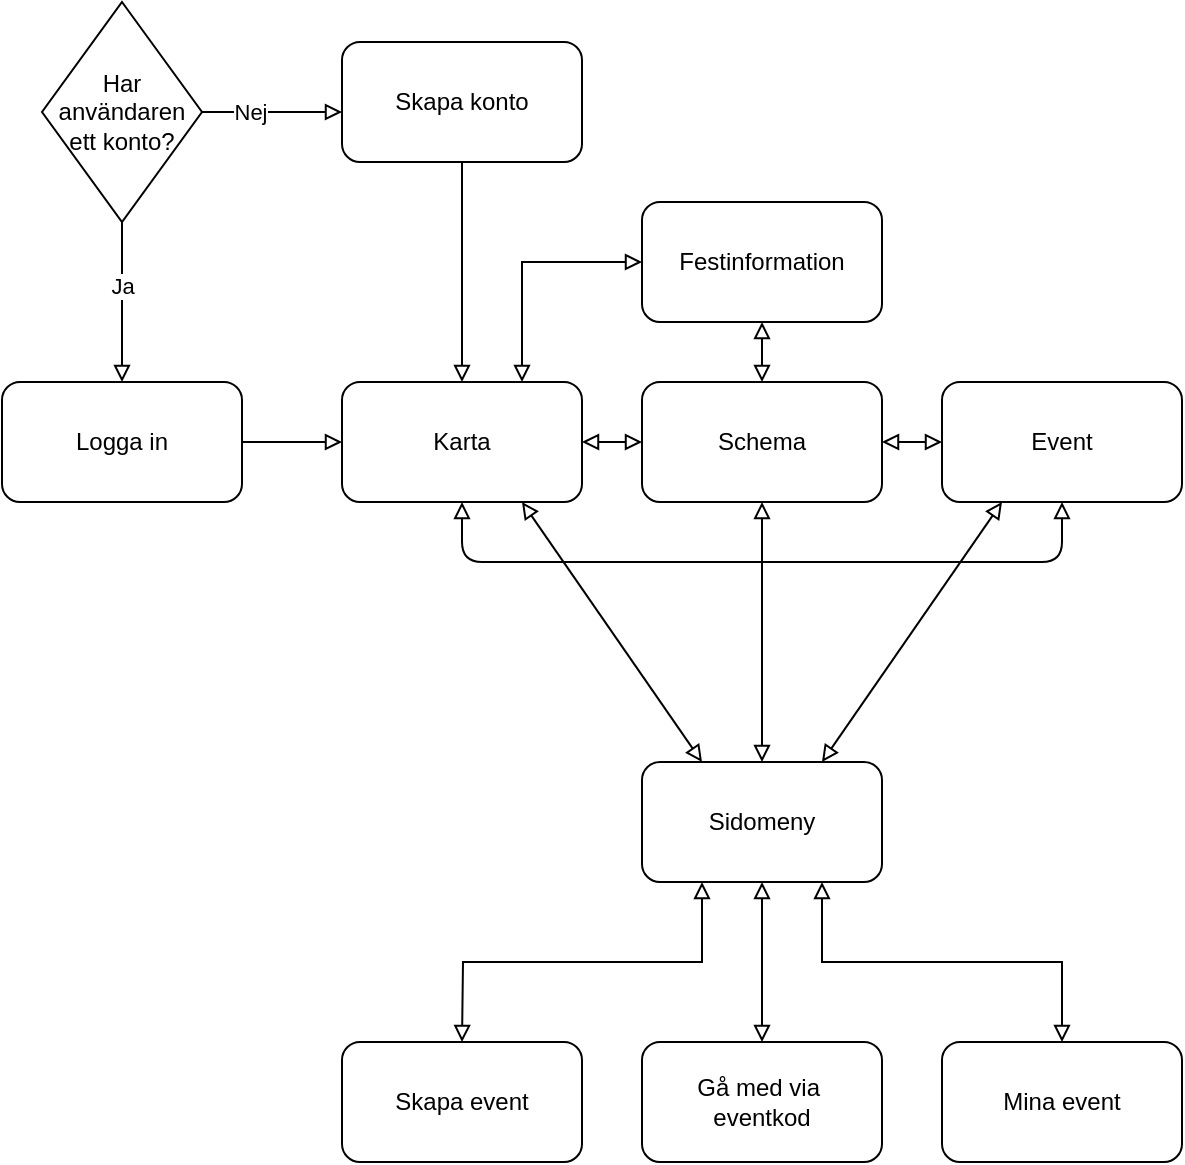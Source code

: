 <mxfile version="13.6.9" type="github">
  <diagram id="C5RBs43oDa-KdzZeNtuy" name="Page-1">
    <mxGraphModel dx="1395" dy="955" grid="1" gridSize="10" guides="1" tooltips="1" connect="1" arrows="1" fold="1" page="1" pageScale="1" pageWidth="827" pageHeight="1169" math="0" shadow="0">
      <root>
        <mxCell id="WIyWlLk6GJQsqaUBKTNV-0" />
        <mxCell id="WIyWlLk6GJQsqaUBKTNV-1" parent="WIyWlLk6GJQsqaUBKTNV-0" />
        <mxCell id="QBkIYWfYuDPcUVDytwzp-2" value="" style="edgeStyle=orthogonalEdgeStyle;rounded=0;orthogonalLoop=1;jettySize=auto;html=1;endArrow=block;endFill=0;" edge="1" parent="WIyWlLk6GJQsqaUBKTNV-1" source="QBkIYWfYuDPcUVDytwzp-0">
          <mxGeometry relative="1" as="geometry">
            <mxPoint x="180" y="75" as="targetPoint" />
          </mxGeometry>
        </mxCell>
        <mxCell id="QBkIYWfYuDPcUVDytwzp-3" value="Nej" style="edgeLabel;html=1;align=center;verticalAlign=middle;resizable=0;points=[];" vertex="1" connectable="0" parent="QBkIYWfYuDPcUVDytwzp-2">
          <mxGeometry x="-0.333" relative="1" as="geometry">
            <mxPoint as="offset" />
          </mxGeometry>
        </mxCell>
        <mxCell id="QBkIYWfYuDPcUVDytwzp-5" value="" style="edgeStyle=orthogonalEdgeStyle;rounded=0;orthogonalLoop=1;jettySize=auto;html=1;endArrow=block;endFill=0;" edge="1" parent="WIyWlLk6GJQsqaUBKTNV-1" source="QBkIYWfYuDPcUVDytwzp-0">
          <mxGeometry relative="1" as="geometry">
            <mxPoint x="70" y="210" as="targetPoint" />
          </mxGeometry>
        </mxCell>
        <mxCell id="QBkIYWfYuDPcUVDytwzp-6" value="Ja" style="edgeLabel;html=1;align=center;verticalAlign=middle;resizable=0;points=[];" vertex="1" connectable="0" parent="QBkIYWfYuDPcUVDytwzp-5">
          <mxGeometry x="-0.219" relative="1" as="geometry">
            <mxPoint as="offset" />
          </mxGeometry>
        </mxCell>
        <mxCell id="QBkIYWfYuDPcUVDytwzp-0" value="Har användaren &lt;br&gt;ett konto?" style="rhombus;whiteSpace=wrap;html=1;" vertex="1" parent="WIyWlLk6GJQsqaUBKTNV-1">
          <mxGeometry x="30" y="20" width="80" height="110" as="geometry" />
        </mxCell>
        <mxCell id="QBkIYWfYuDPcUVDytwzp-11" value="" style="edgeStyle=orthogonalEdgeStyle;rounded=0;orthogonalLoop=1;jettySize=auto;html=1;endArrow=block;endFill=0;" edge="1" parent="WIyWlLk6GJQsqaUBKTNV-1" source="QBkIYWfYuDPcUVDytwzp-7" target="QBkIYWfYuDPcUVDytwzp-9">
          <mxGeometry relative="1" as="geometry" />
        </mxCell>
        <mxCell id="QBkIYWfYuDPcUVDytwzp-7" value="Logga in" style="rounded=1;whiteSpace=wrap;html=1;" vertex="1" parent="WIyWlLk6GJQsqaUBKTNV-1">
          <mxGeometry x="10" y="210" width="120" height="60" as="geometry" />
        </mxCell>
        <mxCell id="QBkIYWfYuDPcUVDytwzp-10" value="" style="edgeStyle=orthogonalEdgeStyle;rounded=0;orthogonalLoop=1;jettySize=auto;html=1;endArrow=block;endFill=0;" edge="1" parent="WIyWlLk6GJQsqaUBKTNV-1" source="QBkIYWfYuDPcUVDytwzp-8" target="QBkIYWfYuDPcUVDytwzp-9">
          <mxGeometry relative="1" as="geometry" />
        </mxCell>
        <mxCell id="QBkIYWfYuDPcUVDytwzp-8" value="Skapa konto" style="rounded=1;whiteSpace=wrap;html=1;" vertex="1" parent="WIyWlLk6GJQsqaUBKTNV-1">
          <mxGeometry x="180" y="40" width="120" height="60" as="geometry" />
        </mxCell>
        <mxCell id="QBkIYWfYuDPcUVDytwzp-13" value="" style="edgeStyle=orthogonalEdgeStyle;rounded=0;orthogonalLoop=1;jettySize=auto;html=1;endArrow=block;endFill=0;startArrow=block;startFill=0;" edge="1" parent="WIyWlLk6GJQsqaUBKTNV-1" source="QBkIYWfYuDPcUVDytwzp-9" target="QBkIYWfYuDPcUVDytwzp-12">
          <mxGeometry relative="1" as="geometry" />
        </mxCell>
        <mxCell id="QBkIYWfYuDPcUVDytwzp-33" style="edgeStyle=orthogonalEdgeStyle;rounded=0;orthogonalLoop=1;jettySize=auto;html=1;exitX=0.75;exitY=0;exitDx=0;exitDy=0;entryX=0;entryY=0.5;entryDx=0;entryDy=0;startArrow=block;startFill=0;endArrow=block;endFill=0;" edge="1" parent="WIyWlLk6GJQsqaUBKTNV-1" source="QBkIYWfYuDPcUVDytwzp-9" target="QBkIYWfYuDPcUVDytwzp-32">
          <mxGeometry relative="1" as="geometry" />
        </mxCell>
        <mxCell id="QBkIYWfYuDPcUVDytwzp-9" value="Karta" style="whiteSpace=wrap;html=1;rounded=1;" vertex="1" parent="WIyWlLk6GJQsqaUBKTNV-1">
          <mxGeometry x="180" y="210" width="120" height="60" as="geometry" />
        </mxCell>
        <mxCell id="QBkIYWfYuDPcUVDytwzp-15" value="" style="edgeStyle=orthogonalEdgeStyle;rounded=0;orthogonalLoop=1;jettySize=auto;html=1;endArrow=block;endFill=0;startArrow=block;startFill=0;" edge="1" parent="WIyWlLk6GJQsqaUBKTNV-1" source="QBkIYWfYuDPcUVDytwzp-12" target="QBkIYWfYuDPcUVDytwzp-14">
          <mxGeometry relative="1" as="geometry" />
        </mxCell>
        <mxCell id="QBkIYWfYuDPcUVDytwzp-34" style="edgeStyle=orthogonalEdgeStyle;rounded=0;orthogonalLoop=1;jettySize=auto;html=1;exitX=0.5;exitY=0;exitDx=0;exitDy=0;entryX=0.5;entryY=1;entryDx=0;entryDy=0;startArrow=block;startFill=0;endArrow=block;endFill=0;" edge="1" parent="WIyWlLk6GJQsqaUBKTNV-1" source="QBkIYWfYuDPcUVDytwzp-12" target="QBkIYWfYuDPcUVDytwzp-32">
          <mxGeometry relative="1" as="geometry" />
        </mxCell>
        <mxCell id="QBkIYWfYuDPcUVDytwzp-12" value="Schema" style="whiteSpace=wrap;html=1;rounded=1;" vertex="1" parent="WIyWlLk6GJQsqaUBKTNV-1">
          <mxGeometry x="330" y="210" width="120" height="60" as="geometry" />
        </mxCell>
        <mxCell id="QBkIYWfYuDPcUVDytwzp-14" value="Event" style="whiteSpace=wrap;html=1;rounded=1;" vertex="1" parent="WIyWlLk6GJQsqaUBKTNV-1">
          <mxGeometry x="480" y="210" width="120" height="60" as="geometry" />
        </mxCell>
        <mxCell id="QBkIYWfYuDPcUVDytwzp-20" value="" style="endArrow=block;html=1;entryX=0.5;entryY=1;entryDx=0;entryDy=0;endFill=0;exitX=0.5;exitY=1;exitDx=0;exitDy=0;startArrow=block;startFill=0;" edge="1" parent="WIyWlLk6GJQsqaUBKTNV-1" source="QBkIYWfYuDPcUVDytwzp-9" target="QBkIYWfYuDPcUVDytwzp-14">
          <mxGeometry width="50" height="50" relative="1" as="geometry">
            <mxPoint x="240" y="280" as="sourcePoint" />
            <mxPoint x="540" y="300" as="targetPoint" />
            <Array as="points">
              <mxPoint x="240" y="300" />
              <mxPoint x="540" y="300" />
            </Array>
          </mxGeometry>
        </mxCell>
        <mxCell id="QBkIYWfYuDPcUVDytwzp-22" value="" style="endArrow=block;html=1;exitX=0.75;exitY=1;exitDx=0;exitDy=0;endFill=0;entryX=0.25;entryY=0;entryDx=0;entryDy=0;startArrow=block;startFill=0;" edge="1" parent="WIyWlLk6GJQsqaUBKTNV-1" source="QBkIYWfYuDPcUVDytwzp-9" target="QBkIYWfYuDPcUVDytwzp-25">
          <mxGeometry width="50" height="50" relative="1" as="geometry">
            <mxPoint x="280" y="410" as="sourcePoint" />
            <mxPoint x="360" y="400" as="targetPoint" />
          </mxGeometry>
        </mxCell>
        <mxCell id="QBkIYWfYuDPcUVDytwzp-23" value="" style="endArrow=block;html=1;exitX=0.5;exitY=1;exitDx=0;exitDy=0;endFill=0;startArrow=block;startFill=0;" edge="1" parent="WIyWlLk6GJQsqaUBKTNV-1" source="QBkIYWfYuDPcUVDytwzp-12">
          <mxGeometry width="50" height="50" relative="1" as="geometry">
            <mxPoint x="280" y="410" as="sourcePoint" />
            <mxPoint x="390" y="400" as="targetPoint" />
          </mxGeometry>
        </mxCell>
        <mxCell id="QBkIYWfYuDPcUVDytwzp-24" value="" style="endArrow=block;html=1;exitX=0.25;exitY=1;exitDx=0;exitDy=0;endFill=0;entryX=0.75;entryY=0;entryDx=0;entryDy=0;startArrow=block;startFill=0;" edge="1" parent="WIyWlLk6GJQsqaUBKTNV-1" source="QBkIYWfYuDPcUVDytwzp-14" target="QBkIYWfYuDPcUVDytwzp-25">
          <mxGeometry width="50" height="50" relative="1" as="geometry">
            <mxPoint x="280" y="410" as="sourcePoint" />
            <mxPoint x="420" y="400" as="targetPoint" />
          </mxGeometry>
        </mxCell>
        <mxCell id="QBkIYWfYuDPcUVDytwzp-26" style="edgeStyle=orthogonalEdgeStyle;rounded=0;orthogonalLoop=1;jettySize=auto;html=1;exitX=0.25;exitY=1;exitDx=0;exitDy=0;startArrow=block;startFill=0;endArrow=block;endFill=0;" edge="1" parent="WIyWlLk6GJQsqaUBKTNV-1" source="QBkIYWfYuDPcUVDytwzp-25">
          <mxGeometry relative="1" as="geometry">
            <mxPoint x="240" y="540" as="targetPoint" />
          </mxGeometry>
        </mxCell>
        <mxCell id="QBkIYWfYuDPcUVDytwzp-27" style="edgeStyle=orthogonalEdgeStyle;rounded=0;orthogonalLoop=1;jettySize=auto;html=1;startArrow=block;startFill=0;endArrow=block;endFill=0;" edge="1" parent="WIyWlLk6GJQsqaUBKTNV-1" source="QBkIYWfYuDPcUVDytwzp-25">
          <mxGeometry relative="1" as="geometry">
            <mxPoint x="390" y="540" as="targetPoint" />
          </mxGeometry>
        </mxCell>
        <mxCell id="QBkIYWfYuDPcUVDytwzp-28" style="edgeStyle=orthogonalEdgeStyle;rounded=0;orthogonalLoop=1;jettySize=auto;html=1;exitX=0.75;exitY=1;exitDx=0;exitDy=0;startArrow=block;startFill=0;endArrow=block;endFill=0;entryX=0.5;entryY=0;entryDx=0;entryDy=0;" edge="1" parent="WIyWlLk6GJQsqaUBKTNV-1" source="QBkIYWfYuDPcUVDytwzp-25" target="QBkIYWfYuDPcUVDytwzp-31">
          <mxGeometry relative="1" as="geometry">
            <mxPoint x="560" y="530" as="targetPoint" />
          </mxGeometry>
        </mxCell>
        <mxCell id="QBkIYWfYuDPcUVDytwzp-25" value="Sidomeny" style="rounded=1;whiteSpace=wrap;html=1;" vertex="1" parent="WIyWlLk6GJQsqaUBKTNV-1">
          <mxGeometry x="330" y="400" width="120" height="60" as="geometry" />
        </mxCell>
        <mxCell id="QBkIYWfYuDPcUVDytwzp-29" value="Skapa event" style="rounded=1;whiteSpace=wrap;html=1;" vertex="1" parent="WIyWlLk6GJQsqaUBKTNV-1">
          <mxGeometry x="180" y="540" width="120" height="60" as="geometry" />
        </mxCell>
        <mxCell id="QBkIYWfYuDPcUVDytwzp-30" value="Gå med via&amp;nbsp;&lt;br&gt;eventkod" style="rounded=1;whiteSpace=wrap;html=1;" vertex="1" parent="WIyWlLk6GJQsqaUBKTNV-1">
          <mxGeometry x="330" y="540" width="120" height="60" as="geometry" />
        </mxCell>
        <mxCell id="QBkIYWfYuDPcUVDytwzp-31" value="Mina event" style="rounded=1;whiteSpace=wrap;html=1;" vertex="1" parent="WIyWlLk6GJQsqaUBKTNV-1">
          <mxGeometry x="480" y="540" width="120" height="60" as="geometry" />
        </mxCell>
        <mxCell id="QBkIYWfYuDPcUVDytwzp-32" value="Festinformation" style="whiteSpace=wrap;html=1;rounded=1;" vertex="1" parent="WIyWlLk6GJQsqaUBKTNV-1">
          <mxGeometry x="330" y="120" width="120" height="60" as="geometry" />
        </mxCell>
      </root>
    </mxGraphModel>
  </diagram>
</mxfile>
